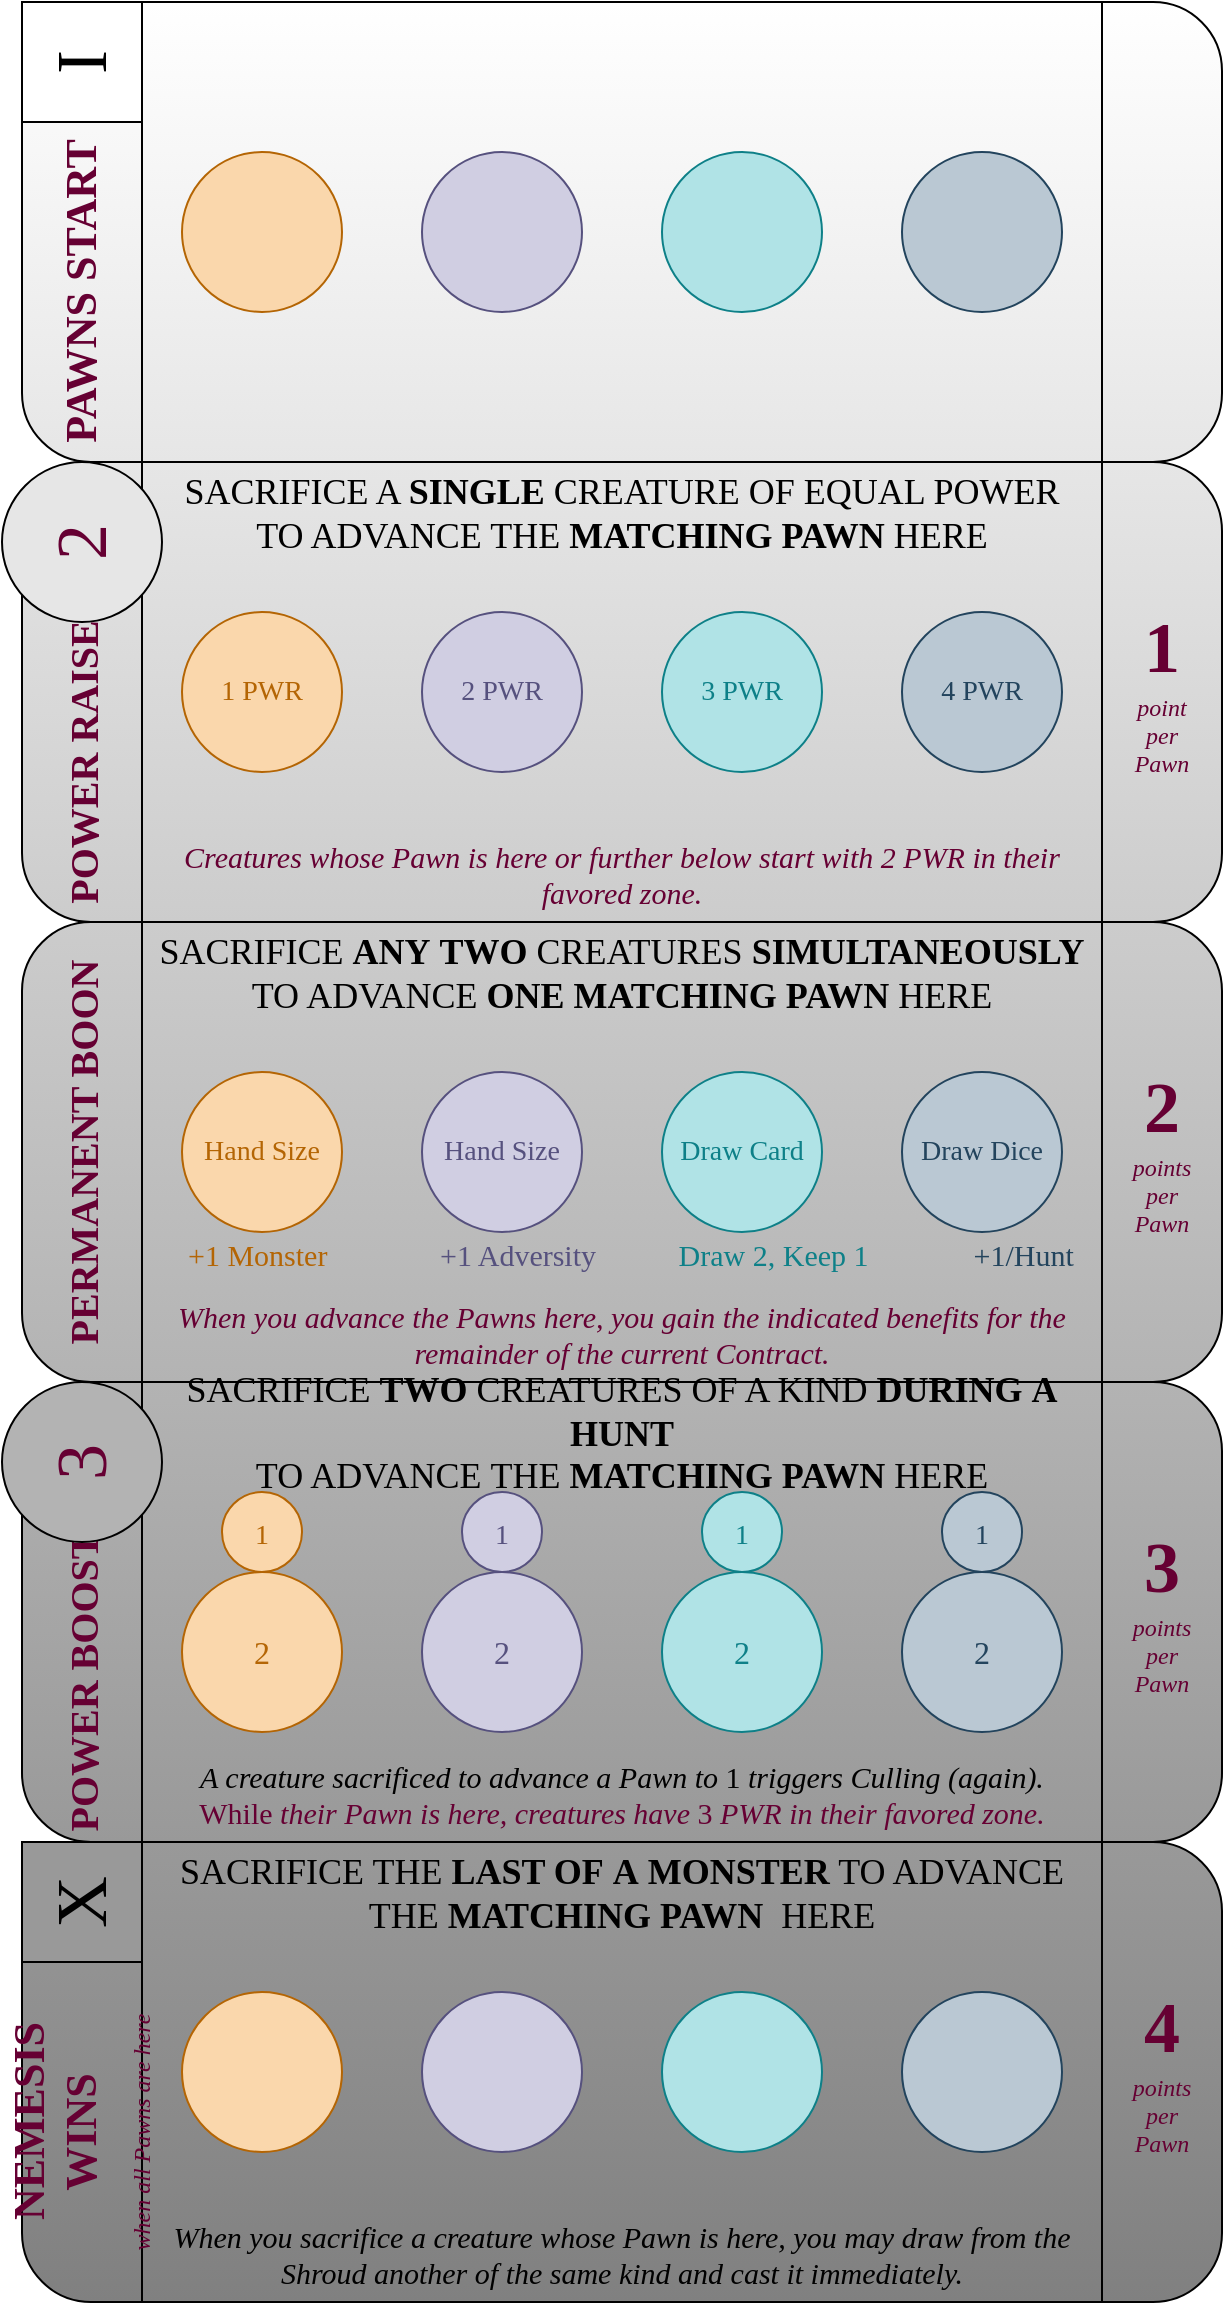 <mxfile version="16.5.2" type="github">
  <diagram id="prtHgNgQTEPvFCAcTncT" name="Page-1">
    <mxGraphModel dx="1248" dy="710" grid="1" gridSize="10" guides="1" tooltips="1" connect="1" arrows="1" fold="1" page="1" pageScale="1" pageWidth="827" pageHeight="1169" math="0" shadow="0">
      <root>
        <mxCell id="0" />
        <mxCell id="1" parent="0" />
        <mxCell id="g3FacJts447bwH2BUUsu-43" value="" style="shape=process;whiteSpace=wrap;html=1;backgroundOutline=1;rounded=1;gradientColor=#E6E6E6;fillColor=#FFFFFF;strokeColor=default;" parent="1" vertex="1">
          <mxGeometry x="80" y="9" width="600" height="230" as="geometry" />
        </mxCell>
        <mxCell id="g3FacJts447bwH2BUUsu-56" value="" style="shape=process;whiteSpace=wrap;html=1;backgroundOutline=1;rounded=1;gradientColor=#CCCCCC;fillColor=#E6E6E6;strokeColor=default;" parent="1" vertex="1">
          <mxGeometry x="80" y="239" width="600" height="230" as="geometry" />
        </mxCell>
        <mxCell id="g3FacJts447bwH2BUUsu-67" value="" style="shape=process;whiteSpace=wrap;html=1;backgroundOutline=1;rounded=1;fillColor=#CCCCCC;gradientColor=#B3B3B3;strokeColor=default;" parent="1" vertex="1">
          <mxGeometry x="80" y="469" width="600" height="230" as="geometry" />
        </mxCell>
        <mxCell id="g3FacJts447bwH2BUUsu-77" value="" style="shape=process;whiteSpace=wrap;html=1;backgroundOutline=1;fillColor=#B3B3B3;strokeColor=default;rounded=1;gradientColor=#999999;" parent="1" vertex="1">
          <mxGeometry x="80" y="699" width="600" height="230" as="geometry" />
        </mxCell>
        <mxCell id="g3FacJts447bwH2BUUsu-108" value="" style="shape=process;whiteSpace=wrap;html=1;backgroundOutline=1;rounded=1;fillColor=#999999;gradientColor=#808080;strokeColor=default;" parent="1" vertex="1">
          <mxGeometry x="80" y="929" width="600" height="230" as="geometry" />
        </mxCell>
        <mxCell id="g3FacJts447bwH2BUUsu-110" value="" style="ellipse;whiteSpace=wrap;html=1;aspect=fixed;fillColor=#d0cee2;strokeColor=#56517e;rounded=1;" parent="1" vertex="1">
          <mxGeometry x="280" y="1004" width="80" height="80" as="geometry" />
        </mxCell>
        <mxCell id="g3FacJts447bwH2BUUsu-99" value="&lt;font style=&quot;font-size: 16px&quot; color=&quot;#56517e&quot;&gt;2&lt;/font&gt;" style="ellipse;whiteSpace=wrap;html=1;aspect=fixed;fillColor=#d0cee2;strokeColor=#56517e;rounded=1;fontFamily=Luxurious Roman;fontSource=https%3A%2F%2Ffonts.googleapis.com%2Fcss%3Ffamily%3DLuxurious%2BRoman;" parent="1" vertex="1">
          <mxGeometry x="280" y="794" width="80" height="80" as="geometry" />
        </mxCell>
        <mxCell id="xXZptcnk_brkqJqVmBfV-11" value="&lt;font style=&quot;font-size: 14px&quot;&gt;1&lt;/font&gt;" style="ellipse;whiteSpace=wrap;html=1;aspect=fixed;fontSize=16;fillColor=#D0CEE2;strokeColor=#56517E;fontColor=#56517E;fontFamily=Luxurious Roman;fontSource=https%3A%2F%2Ffonts.googleapis.com%2Fcss%3Ffamily%3DLuxurious%2BRoman;fontStyle=0" parent="1" vertex="1">
          <mxGeometry x="300" y="754" width="40" height="40" as="geometry" />
        </mxCell>
        <mxCell id="g3FacJts447bwH2BUUsu-69" value="&lt;font style=&quot;font-size: 14px;&quot;&gt;&lt;font color=&quot;#56517e&quot; data-font-src=&quot;https://fonts.googleapis.com/css?family=Gentium+Book+Basic&quot; style=&quot;font-size: 14px;&quot;&gt;Hand Size&lt;br style=&quot;font-size: 14px;&quot;&gt;&lt;/font&gt;&lt;/font&gt;" style="ellipse;whiteSpace=wrap;html=1;aspect=fixed;fillColor=#d0cee2;strokeColor=#56517e;rounded=1;fontFamily=Gentium Book Basic;fontSource=https%3A%2F%2Ffonts.googleapis.com%2Fcss%3Ffamily%3DGentium%2BBook%2BBasic;fontSize=14;" parent="1" vertex="1">
          <mxGeometry x="280" y="544" width="80" height="80" as="geometry" />
        </mxCell>
        <mxCell id="g3FacJts447bwH2BUUsu-58" value="&lt;font face=&quot;Luxurious Roman&quot; data-font-src=&quot;https://fonts.googleapis.com/css?family=Luxurious+Roman&quot; style=&quot;font-size: 14px;&quot;&gt;2&lt;/font&gt; PWR" style="ellipse;whiteSpace=wrap;html=1;aspect=fixed;fillColor=#d0cee2;strokeColor=#56517e;rounded=1;fontColor=#56517E;fontFamily=Gentium Book Basic;fontSize=14;fontSource=https%3A%2F%2Ffonts.googleapis.com%2Fcss%3Ffamily%3DGentium%2BBook%2BBasic;fontStyle=0;verticalAlign=middle;" parent="1" vertex="1">
          <mxGeometry x="280" y="314" width="80" height="80" as="geometry" />
        </mxCell>
        <mxCell id="g3FacJts447bwH2BUUsu-45" value="" style="ellipse;whiteSpace=wrap;html=1;aspect=fixed;fillColor=#d0cee2;strokeColor=#56517e;rounded=1;" parent="1" vertex="1">
          <mxGeometry x="280" y="84" width="80" height="80" as="geometry" />
        </mxCell>
        <mxCell id="g3FacJts447bwH2BUUsu-44" value="" style="ellipse;whiteSpace=wrap;html=1;aspect=fixed;fillColor=#b0e3e6;strokeColor=#0e8088;rounded=1;" parent="1" vertex="1">
          <mxGeometry x="400" y="84" width="80" height="80" as="geometry" />
        </mxCell>
        <mxCell id="g3FacJts447bwH2BUUsu-46" value="" style="ellipse;whiteSpace=wrap;html=1;aspect=fixed;fillColor=#bac8d3;strokeColor=#23445d;rounded=1;" parent="1" vertex="1">
          <mxGeometry x="520" y="84" width="80" height="80" as="geometry" />
        </mxCell>
        <mxCell id="g3FacJts447bwH2BUUsu-47" value="" style="ellipse;whiteSpace=wrap;html=1;aspect=fixed;fillColor=#fad7ac;strokeColor=#b46504;rounded=1;" parent="1" vertex="1">
          <mxGeometry x="160" y="84" width="80" height="80" as="geometry" />
        </mxCell>
        <mxCell id="g3FacJts447bwH2BUUsu-57" value="&lt;font face=&quot;Luxurious Roman&quot; data-font-src=&quot;https://fonts.googleapis.com/css?family=Luxurious+Roman&quot; style=&quot;font-size: 14px;&quot;&gt;3&lt;/font&gt; PWR" style="ellipse;whiteSpace=wrap;html=1;aspect=fixed;fillColor=#b0e3e6;strokeColor=#0e8088;rounded=1;fontColor=#0E8088;fontFamily=Gentium Book Basic;fontSize=14;fontSource=https%3A%2F%2Ffonts.googleapis.com%2Fcss%3Ffamily%3DGentium%2BBook%2BBasic;fontStyle=0;verticalAlign=middle;" parent="1" vertex="1">
          <mxGeometry x="400" y="314" width="80" height="80" as="geometry" />
        </mxCell>
        <mxCell id="g3FacJts447bwH2BUUsu-59" value="&lt;font face=&quot;Luxurious Roman&quot; data-font-src=&quot;https://fonts.googleapis.com/css?family=Luxurious+Roman&quot; style=&quot;font-size: 14px;&quot;&gt;4&lt;/font&gt; PWR" style="ellipse;whiteSpace=wrap;html=1;aspect=fixed;fillColor=#bac8d3;strokeColor=#23445d;rounded=1;fontColor=#23445D;fontFamily=Gentium Book Basic;fontSize=14;fontSource=https%3A%2F%2Ffonts.googleapis.com%2Fcss%3Ffamily%3DGentium%2BBook%2BBasic;fontStyle=0;verticalAlign=middle;" parent="1" vertex="1">
          <mxGeometry x="520" y="314" width="80" height="80" as="geometry" />
        </mxCell>
        <mxCell id="g3FacJts447bwH2BUUsu-60" value="&lt;font face=&quot;Luxurious Roman&quot; data-font-src=&quot;https://fonts.googleapis.com/css?family=Luxurious+Roman&quot; style=&quot;font-size: 14px;&quot;&gt;1&lt;/font&gt; PWR" style="ellipse;whiteSpace=wrap;html=1;aspect=fixed;fillColor=#fad7ac;strokeColor=#b46504;rounded=1;fontColor=#B46504;fontFamily=Gentium Book Basic;fontSize=14;fontSource=https%3A%2F%2Ffonts.googleapis.com%2Fcss%3Ffamily%3DGentium%2BBook%2BBasic;fontStyle=0;verticalAlign=middle;" parent="1" vertex="1">
          <mxGeometry x="160" y="314" width="80" height="80" as="geometry" />
        </mxCell>
        <mxCell id="g3FacJts447bwH2BUUsu-68" value="&lt;font color=&quot;#0e8088&quot; style=&quot;font-size: 14px&quot;&gt;Draw Card&lt;/font&gt;" style="ellipse;whiteSpace=wrap;html=1;aspect=fixed;fillColor=#b0e3e6;strokeColor=#0e8088;rounded=1;fontSize=14;fontFamily=Gentium Book Basic;fontSource=https%3A%2F%2Ffonts.googleapis.com%2Fcss%3Ffamily%3DGentium%2BBook%2BBasic;" parent="1" vertex="1">
          <mxGeometry x="400" y="544" width="80" height="80" as="geometry" />
        </mxCell>
        <mxCell id="g3FacJts447bwH2BUUsu-70" value="&lt;font data-font-src=&quot;https://fonts.googleapis.com/css?family=Gentium+Book+Basic&quot; face=&quot;Gentium Book Basic&quot; style=&quot;font-size: 14px&quot; color=&quot;#23445d&quot;&gt;Draw Dice&lt;/font&gt;" style="ellipse;whiteSpace=wrap;html=1;aspect=fixed;fillColor=#bac8d3;strokeColor=#23445D;rounded=1;" parent="1" vertex="1">
          <mxGeometry x="520" y="544" width="80" height="80" as="geometry" />
        </mxCell>
        <mxCell id="g3FacJts447bwH2BUUsu-71" value="&lt;span style=&quot;font-size: 14px;&quot;&gt;&lt;font color=&quot;#b46504&quot; style=&quot;font-size: 14px;&quot;&gt;Hand Size&lt;/font&gt;&lt;br style=&quot;font-size: 14px;&quot;&gt;&lt;/span&gt;" style="ellipse;whiteSpace=wrap;html=1;aspect=fixed;fillColor=#fad7ac;strokeColor=#b46504;rounded=1;fontFamily=Gentium Book Basic;fontSource=https%3A%2F%2Ffonts.googleapis.com%2Fcss%3Ffamily%3DGentium%2BBook%2BBasic;fontSize=14;" parent="1" vertex="1">
          <mxGeometry x="160" y="544" width="80" height="80" as="geometry" />
        </mxCell>
        <mxCell id="g3FacJts447bwH2BUUsu-83" value="&lt;span style=&quot;font-size: 18px&quot;&gt;SACRIFICE&amp;nbsp;&lt;b style=&quot;font-size: 18px&quot;&gt;TWO &lt;/b&gt;CREATURES OF A KIND &lt;b&gt;DURING&amp;nbsp;&lt;/b&gt;&lt;b style=&quot;font-size: 18px&quot;&gt;A HUNT&lt;br style=&quot;font-size: 18px&quot;&gt;&lt;/b&gt;TO ADVANCE&amp;nbsp;THE &lt;b style=&quot;font-size: 18px&quot;&gt;MATCHING PAWN&amp;nbsp;&lt;/b&gt;HERE&lt;/span&gt;" style="text;html=1;strokeColor=none;fillColor=none;align=center;verticalAlign=middle;whiteSpace=wrap;rounded=1;fontFamily=Gentium Book Basic;fontSource=https%3A%2F%2Ffonts.googleapis.com%2Fcss%3Ffamily%3DGentium%2BBook%2BBasic;fontStyle=0;fontSize=18;" parent="1" vertex="1">
          <mxGeometry x="140" y="710" width="480" height="30" as="geometry" />
        </mxCell>
        <mxCell id="g3FacJts447bwH2BUUsu-98" value="&lt;font style=&quot;font-size: 16px&quot;&gt;2&lt;/font&gt;" style="ellipse;whiteSpace=wrap;html=1;aspect=fixed;fillColor=#b0e3e6;strokeColor=#0E8088;rounded=1;fontColor=#0E8088;fontFamily=Luxurious Roman;fontSource=https%3A%2F%2Ffonts.googleapis.com%2Fcss%3Ffamily%3DLuxurious%2BRoman;" parent="1" vertex="1">
          <mxGeometry x="400" y="794" width="80" height="80" as="geometry" />
        </mxCell>
        <mxCell id="g3FacJts447bwH2BUUsu-100" value="&lt;font style=&quot;font-size: 16px&quot;&gt;2&lt;/font&gt;" style="ellipse;whiteSpace=wrap;html=1;aspect=fixed;fillColor=#bac8d3;strokeColor=#23445D;rounded=1;fontColor=#23445D;fontFamily=Luxurious Roman;fontSource=https%3A%2F%2Ffonts.googleapis.com%2Fcss%3Ffamily%3DLuxurious%2BRoman;" parent="1" vertex="1">
          <mxGeometry x="520" y="794" width="80" height="80" as="geometry" />
        </mxCell>
        <mxCell id="g3FacJts447bwH2BUUsu-101" value="&lt;font style=&quot;font-size: 16px&quot;&gt;2&lt;/font&gt;" style="ellipse;whiteSpace=wrap;html=1;aspect=fixed;fillColor=#fad7ac;strokeColor=#b46504;rounded=1;fontColor=#B46504;fontFamily=Luxurious Roman;fontSource=https%3A%2F%2Ffonts.googleapis.com%2Fcss%3Ffamily%3DLuxurious%2BRoman;" parent="1" vertex="1">
          <mxGeometry x="160" y="794" width="80" height="80" as="geometry" />
        </mxCell>
        <mxCell id="g3FacJts447bwH2BUUsu-109" value="" style="ellipse;whiteSpace=wrap;html=1;aspect=fixed;fillColor=#b0e3e6;strokeColor=#0e8088;rounded=1;" parent="1" vertex="1">
          <mxGeometry x="400" y="1004" width="80" height="80" as="geometry" />
        </mxCell>
        <mxCell id="g3FacJts447bwH2BUUsu-111" value="" style="ellipse;whiteSpace=wrap;html=1;aspect=fixed;fillColor=#bac8d3;strokeColor=#23445d;rounded=1;" parent="1" vertex="1">
          <mxGeometry x="520" y="1004" width="80" height="80" as="geometry" />
        </mxCell>
        <mxCell id="g3FacJts447bwH2BUUsu-112" value="" style="ellipse;whiteSpace=wrap;html=1;aspect=fixed;fillColor=#fad7ac;strokeColor=#b46504;rounded=1;" parent="1" vertex="1">
          <mxGeometry x="160" y="1004" width="80" height="80" as="geometry" />
        </mxCell>
        <mxCell id="xXZptcnk_brkqJqVmBfV-1" value="&lt;font style=&quot;font-size: 14px&quot;&gt;1&lt;/font&gt;" style="ellipse;whiteSpace=wrap;html=1;aspect=fixed;fontSize=16;fillColor=#B0E3E6;strokeColor=#0E8088;fontColor=#0E8088;fontFamily=Luxurious Roman;fontSource=https%3A%2F%2Ffonts.googleapis.com%2Fcss%3Ffamily%3DLuxurious%2BRoman;" parent="1" vertex="1">
          <mxGeometry x="420" y="754" width="40" height="40" as="geometry" />
        </mxCell>
        <mxCell id="xXZptcnk_brkqJqVmBfV-13" value="&lt;font style=&quot;font-size: 14px&quot; color=&quot;#b46504&quot;&gt;1&lt;/font&gt;" style="ellipse;whiteSpace=wrap;html=1;aspect=fixed;fontSize=16;fillColor=#FAD7AC;strokeColor=#B46504;fontFamily=Luxurious Roman;fontSource=https%3A%2F%2Ffonts.googleapis.com%2Fcss%3Ffamily%3DLuxurious%2BRoman;" parent="1" vertex="1">
          <mxGeometry x="180" y="754" width="40" height="40" as="geometry" />
        </mxCell>
        <mxCell id="xXZptcnk_brkqJqVmBfV-15" value="&lt;font style=&quot;font-size: 14px&quot;&gt;1&lt;/font&gt;" style="ellipse;whiteSpace=wrap;html=1;aspect=fixed;fontSize=16;fillColor=#BAC8D3;strokeColor=#23445D;fontColor=#23445D;fontFamily=Luxurious Roman;fontSource=https%3A%2F%2Ffonts.googleapis.com%2Fcss%3Ffamily%3DLuxurious%2BRoman;" parent="1" vertex="1">
          <mxGeometry x="540" y="754" width="40" height="40" as="geometry" />
        </mxCell>
        <mxCell id="xXZptcnk_brkqJqVmBfV-32" value="When you sacrifice a creature whose Pawn is here, you may draw from the Shroud another of the same kind and cast it immediately." style="text;strokeColor=none;fillColor=none;align=center;verticalAlign=middle;rounded=0;fontSize=15;whiteSpace=wrap;html=1;spacingTop=0;spacingLeft=3;spacingRight=3;fontFamily=Georgia;fontStyle=2" parent="1" vertex="1">
          <mxGeometry x="140" y="1120" width="480" height="30" as="geometry" />
        </mxCell>
        <mxCell id="xXZptcnk_brkqJqVmBfV-35" value="&lt;span style=&quot;font-size: 18px;&quot;&gt;SACRIFICE THE &lt;b style=&quot;font-size: 18px;&quot;&gt;LAST OF&amp;nbsp;A&amp;nbsp;MONSTER&lt;/b&gt; TO ADVANCE&lt;br style=&quot;font-size: 18px;&quot;&gt;THE &lt;b style=&quot;font-size: 18px;&quot;&gt;MATCHING PAWN&lt;/b&gt;&amp;nbsp; HERE&lt;/span&gt;" style="text;html=1;strokeColor=none;fillColor=none;align=center;verticalAlign=middle;whiteSpace=wrap;rounded=1;fontFamily=Gentium Book Basic;fontSource=https%3A%2F%2Ffonts.googleapis.com%2Fcss%3Ffamily%3DGentium%2BBook%2BBasic;fontStyle=0;fontSize=18;" parent="1" vertex="1">
          <mxGeometry x="140" y="940" width="480" height="30" as="geometry" />
        </mxCell>
        <mxCell id="xXZptcnk_brkqJqVmBfV-121" value="&lt;font style=&quot;font-size: 20px;&quot;&gt;POWER BOOST&lt;br style=&quot;font-size: 20px;&quot;&gt;&lt;/font&gt;" style="text;html=1;strokeColor=none;fillColor=none;align=center;verticalAlign=middle;whiteSpace=wrap;horizontal=0;fontStyle=1;rounded=0;fontColor=#660033;fontFamily=Gentium Book Basic;fontSource=https%3A%2F%2Ffonts.googleapis.com%2Fcss%3Ffamily%3DGentium%2BBook%2BBasic;fontSize=20;" parent="1" vertex="1">
          <mxGeometry x="80" y="769" width="60" height="160" as="geometry" />
        </mxCell>
        <mxCell id="xXZptcnk_brkqJqVmBfV-122" value="&lt;font&gt;3&lt;/font&gt;" style="ellipse;whiteSpace=wrap;html=1;aspect=fixed;labelBackgroundColor=none;labelBorderColor=none;fontSize=36;fontColor=#660033;fillColor=#B3B3B3;gradientColor=none;verticalAlign=middle;horizontal=0;fontFamily=Luxurious Roman;fontSource=https%3A%2F%2Ffonts.googleapis.com%2Fcss%3Ffamily%3DLuxurious%2BRoman;" parent="1" vertex="1">
          <mxGeometry x="70" y="699" width="80" height="80" as="geometry" />
        </mxCell>
        <mxCell id="xXZptcnk_brkqJqVmBfV-130" value="X" style="whiteSpace=wrap;html=1;aspect=fixed;labelBackgroundColor=none;labelBorderColor=none;fontSize=36;fontColor=#000000;fillColor=#999999;gradientColor=none;verticalAlign=middle;horizontal=0;fontFamily=Luxurious Roman;fontSource=https%3A%2F%2Ffonts.googleapis.com%2Fcss%3Ffamily%3DLuxurious%2BRoman;fontStyle=0" parent="1" vertex="1">
          <mxGeometry x="80" y="929" width="60" height="60" as="geometry" />
        </mxCell>
        <mxCell id="xXZptcnk_brkqJqVmBfV-131" value="PAWNS START" style="text;html=1;strokeColor=none;fillColor=none;align=center;verticalAlign=middle;horizontal=0;fontStyle=1;rounded=0;fontColor=#660033;labelBackgroundColor=none;labelBorderColor=none;fontSize=22;fontFamily=Gentium Book Basic;fontSource=https%3A%2F%2Ffonts.googleapis.com%2Fcss%3Ffamily%3DGentium%2BBook%2BBasic;" parent="1" vertex="1">
          <mxGeometry x="80" y="69" width="60" height="170" as="geometry" />
        </mxCell>
        <mxCell id="xXZptcnk_brkqJqVmBfV-132" value="&lt;font&gt;I&lt;/font&gt;" style="whiteSpace=wrap;html=1;aspect=fixed;labelBackgroundColor=none;labelBorderColor=none;fontSize=36;fontColor=#000000;fillColor=#FFFFFF;gradientColor=none;verticalAlign=middle;horizontal=0;fontFamily=Luxurious Roman;fontSource=https%3A%2F%2Ffonts.googleapis.com%2Fcss%3Ffamily%3DLuxurious%2BRoman;fontStyle=0" parent="1" vertex="1">
          <mxGeometry x="80" y="9" width="60" height="60" as="geometry" />
        </mxCell>
        <mxCell id="xXZptcnk_brkqJqVmBfV-174" value="&lt;span style=&quot;font-size: 18px;&quot;&gt;SACRIFICE &lt;b style=&quot;font-size: 18px;&quot;&gt;ANY&amp;nbsp;TWO&amp;nbsp;&lt;/b&gt;CREATURES &lt;b style=&quot;font-size: 18px;&quot;&gt;SIMULTANEOUSLY&lt;/b&gt;&lt;br style=&quot;font-size: 18px;&quot;&gt;TO ADVANCE &lt;b style=&quot;font-size: 18px;&quot;&gt;ONE MATCHING PAWN&lt;/b&gt; HERE&lt;/span&gt;" style="text;html=1;strokeColor=none;fillColor=none;align=center;verticalAlign=middle;whiteSpace=wrap;rounded=1;fontFamily=Gentium Book Basic;fontSource=https%3A%2F%2Ffonts.googleapis.com%2Fcss%3Ffamily%3DGentium%2BBook%2BBasic;fontStyle=0;fontSize=18;" parent="1" vertex="1">
          <mxGeometry x="140" y="480" width="480" height="30" as="geometry" />
        </mxCell>
        <mxCell id="R0jju0OTF_589DZmGp97-9" value="&lt;font style=&quot;font-size: 20px&quot;&gt;POWER RAISE&lt;br style=&quot;font-size: 20px&quot;&gt;&lt;/font&gt;" style="text;html=1;strokeColor=none;fillColor=none;align=center;verticalAlign=middle;whiteSpace=wrap;horizontal=0;fontStyle=1;rounded=0;fontColor=#660033;fontFamily=Gentium Book Basic;fontSource=https%3A%2F%2Ffonts.googleapis.com%2Fcss%3Ffamily%3DGentium%2BBook%2BBasic;fontSize=20;" parent="1" vertex="1">
          <mxGeometry x="80" y="309" width="60" height="160" as="geometry" />
        </mxCell>
        <mxCell id="R0jju0OTF_589DZmGp97-10" value="&lt;font&gt;2&lt;/font&gt;" style="ellipse;whiteSpace=wrap;html=1;aspect=fixed;labelBackgroundColor=none;labelBorderColor=none;fontSize=36;fontColor=#660033;fillColor=#E6E6E6;gradientColor=none;verticalAlign=middle;horizontal=0;fontFamily=Luxurious Roman;fontSource=https%3A%2F%2Ffonts.googleapis.com%2Fcss%3Ffamily%3DLuxurious%2BRoman;" parent="1" vertex="1">
          <mxGeometry x="70" y="239" width="80" height="80" as="geometry" />
        </mxCell>
        <mxCell id="ZHAniX2luiYQjnmn3kyG-10" value="&lt;font color=&quot;#b46504&quot; style=&quot;font-size: 15px&quot;&gt;&amp;nbsp; &amp;nbsp; +&lt;font face=&quot;Luxurious Roman&quot; data-font-src=&quot;https://fonts.googleapis.com/css?family=Luxurious+Roman&quot;&gt;1&lt;/font&gt; Monster&lt;/font&gt;&amp;nbsp; &amp;nbsp; &amp;nbsp; &amp;nbsp; &amp;nbsp; &amp;nbsp; &amp;nbsp; &amp;nbsp;&lt;font color=&quot;#56517e&quot; style=&quot;font-size: 15px&quot;&gt;+&lt;font face=&quot;Luxurious Roman&quot; data-font-src=&quot;https://fonts.googleapis.com/css?family=Luxurious+Roman&quot;&gt;1&lt;/font&gt; Adversity&lt;/font&gt;&amp;nbsp; &amp;nbsp; &amp;nbsp; &amp;nbsp; &amp;nbsp; &amp;nbsp;&lt;font color=&quot;#0e8088&quot;&gt;Draw &lt;font face=&quot;Luxurious Roman&quot; data-font-src=&quot;https://fonts.googleapis.com/css?family=Luxurious+Roman&quot;&gt;2&lt;/font&gt;, Keep &lt;font face=&quot;Luxurious Roman&quot; data-font-src=&quot;https://fonts.googleapis.com/css?family=Luxurious+Roman&quot;&gt;1&lt;/font&gt;&lt;/font&gt;&amp;nbsp; &amp;nbsp; &amp;nbsp; &amp;nbsp; &amp;nbsp; &amp;nbsp; &amp;nbsp;&amp;nbsp;&lt;font color=&quot;#23445d&quot;&gt;+&lt;font data-font-src=&quot;https://fonts.googleapis.com/css?family=Luxurious+Roman&quot; face=&quot;Luxurious Roman&quot;&gt;1&lt;/font&gt;/Hunt&lt;/font&gt;" style="text;html=1;strokeColor=none;fillColor=none;align=left;verticalAlign=middle;whiteSpace=wrap;rounded=0;fontSize=15;spacingLeft=6;spacingRight=6;fontFamily=Gentium Book Basic;fontSource=https%3A%2F%2Ffonts.googleapis.com%2Fcss%3Ffamily%3DGentium%2BBook%2BBasic;" parent="1" vertex="1">
          <mxGeometry x="140" y="620" width="480" height="30" as="geometry" />
        </mxCell>
        <mxCell id="ZHAniX2luiYQjnmn3kyG-12" value="A creature sacrificed to advance a Pawn to &lt;font face=&quot;Luxurious Roman&quot; data-font-src=&quot;https://fonts.googleapis.com/css?family=Luxurious+Roman&quot; style=&quot;font-style: normal&quot;&gt;1&lt;/font&gt;&amp;nbsp;triggers Culling (again).&lt;br style=&quot;font-size: 15px&quot;&gt;&lt;font color=&quot;#660033&quot; style=&quot;font-size: 15px&quot;&gt;&lt;span style=&quot;font-style: normal&quot;&gt;While&lt;/span&gt; their Pawn is here, creatures have &lt;font face=&quot;Luxurious Roman&quot; data-font-src=&quot;https://fonts.googleapis.com/css?family=Luxurious+Roman&quot; style=&quot;font-style: normal&quot;&gt;3&lt;/font&gt; PWR in their favored zone.&lt;/font&gt;" style="text;html=1;strokeColor=none;fillColor=none;align=center;verticalAlign=middle;whiteSpace=wrap;rounded=0;fontSize=15;spacingLeft=3;spacingRight=3;fontFamily=Georgia;fontStyle=2" parent="1" vertex="1">
          <mxGeometry x="140" y="890" width="480" height="30" as="geometry" />
        </mxCell>
        <mxCell id="ZHAniX2luiYQjnmn3kyG-14" value="&lt;font color=&quot;#660033&quot; style=&quot;font-size: 15px;&quot;&gt;Creatures whose Pawn is here or further below start with 2 PWR in their favored zone.&lt;/font&gt;" style="text;html=1;strokeColor=none;fillColor=none;align=center;verticalAlign=middle;whiteSpace=wrap;rounded=0;fontSize=15;spacingLeft=3;spacingRight=3;fontFamily=Georgia;fontStyle=2;" parent="1" vertex="1">
          <mxGeometry x="140" y="430" width="480" height="30" as="geometry" />
        </mxCell>
        <mxCell id="ZHAniX2luiYQjnmn3kyG-28" value="&lt;span style=&quot;font-size: 18px&quot;&gt;SACRIFICE A &lt;b style=&quot;font-size: 18px&quot;&gt;SINGLE&lt;/b&gt; CREATURE OF EQUAL POWER&lt;br style=&quot;font-size: 18px&quot;&gt;TO ADVANCE THE &lt;b style=&quot;font-size: 18px&quot;&gt;MATCHING PAWN&lt;/b&gt; HERE&lt;br style=&quot;font-size: 18px&quot;&gt;&lt;/span&gt;" style="text;html=1;strokeColor=none;fillColor=none;align=center;verticalAlign=middle;whiteSpace=wrap;rounded=1;fontFamily=Gentium Book Basic;fontStyle=0;fontSize=18;fontSource=https%3A%2F%2Ffonts.googleapis.com%2Fcss%3Ffamily%3DGentium%2BBook%2BBasic;" parent="1" vertex="1">
          <mxGeometry x="140" y="250" width="480" height="30" as="geometry" />
        </mxCell>
        <mxCell id="ZHAniX2luiYQjnmn3kyG-29" value="&lt;font color=&quot;#660033&quot;&gt;When you advance the Pawns here, you gain the indicated benefits for the remainder of the current Contract.&lt;/font&gt;" style="text;html=1;strokeColor=none;fillColor=none;align=center;verticalAlign=middle;whiteSpace=wrap;rounded=0;fontSize=15;spacingLeft=3;spacingRight=3;fontFamily=Georgia;fontStyle=2" parent="1" vertex="1">
          <mxGeometry x="140" y="660" width="480" height="30" as="geometry" />
        </mxCell>
        <mxCell id="oXEXAH-3kzme5YINiiaa-7" value="&lt;font style=&quot;font-size: 20px;&quot;&gt;PERMANENT BOON&lt;br style=&quot;font-size: 20px;&quot;&gt;&lt;/font&gt;" style="text;html=1;strokeColor=none;fillColor=none;align=center;verticalAlign=middle;whiteSpace=wrap;horizontal=0;fontStyle=1;rounded=0;fontColor=#660033;fontFamily=Gentium Book Basic;fontSource=https%3A%2F%2Ffonts.googleapis.com%2Fcss%3Ffamily%3DGentium%2BBook%2BBasic;fontSize=20;" parent="1" vertex="1">
          <mxGeometry x="80" y="469" width="60" height="230" as="geometry" />
        </mxCell>
        <mxCell id="oXEXAH-3kzme5YINiiaa-9" value="&lt;span&gt;&lt;font style=&quot;font-size: 36px&quot; face=&quot;Luxurious Roman&quot; data-font-src=&quot;https://fonts.googleapis.com/css?family=Luxurious+Roman&quot;&gt;&lt;b&gt;3&lt;/b&gt;&lt;/font&gt;&lt;br&gt;&lt;i&gt;points&lt;br&gt;per&lt;br&gt;Pawn&lt;/i&gt;&lt;br&gt;&lt;/span&gt;" style="text;html=1;strokeColor=none;fillColor=none;align=center;verticalAlign=middle;whiteSpace=wrap;rounded=0;fontSize=12;fontColor=#660033;labelBackgroundColor=none;fontFamily=Georgia;" parent="1" vertex="1">
          <mxGeometry x="620" y="699" width="60" height="230" as="geometry" />
        </mxCell>
        <mxCell id="oXEXAH-3kzme5YINiiaa-10" value="&lt;span&gt;&lt;font style=&quot;font-size: 36px&quot; face=&quot;Luxurious Roman&quot; data-font-src=&quot;https://fonts.googleapis.com/css?family=Luxurious+Roman&quot;&gt;&lt;b&gt;2&lt;/b&gt;&lt;/font&gt;&lt;br&gt;&lt;i&gt;points&lt;br&gt;per&lt;br&gt;Pawn&lt;/i&gt;&lt;br&gt;&lt;/span&gt;" style="text;html=1;strokeColor=none;fillColor=none;align=center;verticalAlign=middle;whiteSpace=wrap;rounded=0;fontSize=12;fontColor=#660033;labelBackgroundColor=none;fontFamily=Georgia;" parent="1" vertex="1">
          <mxGeometry x="620" y="469" width="60" height="230" as="geometry" />
        </mxCell>
        <mxCell id="oXEXAH-3kzme5YINiiaa-11" value="&lt;span&gt;&lt;span style=&quot;font-size: 36px&quot;&gt;&lt;b&gt;&lt;font face=&quot;Luxurious Roman&quot; data-font-src=&quot;https://fonts.googleapis.com/css?family=Luxurious+Roman&quot;&gt;4&lt;/font&gt;&lt;/b&gt;&lt;/span&gt;&lt;br&gt;&lt;i&gt;points&lt;br&gt;per&lt;br&gt;Pawn&lt;/i&gt;&lt;br&gt;&lt;/span&gt;" style="text;html=1;strokeColor=none;fillColor=none;align=center;verticalAlign=middle;whiteSpace=wrap;rounded=0;fontSize=12;fontColor=#660033;labelBackgroundColor=none;fontFamily=Georgia;" parent="1" vertex="1">
          <mxGeometry x="620" y="929" width="60" height="230" as="geometry" />
        </mxCell>
        <mxCell id="oXEXAH-3kzme5YINiiaa-12" value="&lt;span&gt;&lt;span style=&quot;font-size: 36px&quot;&gt;&lt;b&gt;&lt;font face=&quot;Luxurious Roman&quot; data-font-src=&quot;https://fonts.googleapis.com/css?family=Luxurious+Roman&quot;&gt;1&lt;/font&gt;&lt;/b&gt;&lt;/span&gt;&lt;br&gt;&lt;i&gt;point&lt;br&gt;per&lt;br&gt;Pawn&lt;/i&gt;&lt;br&gt;&lt;/span&gt;" style="text;html=1;strokeColor=none;fillColor=none;align=center;verticalAlign=middle;whiteSpace=wrap;rounded=0;fontSize=12;fontColor=#660033;labelBackgroundColor=none;fontFamily=Georgia;" parent="1" vertex="1">
          <mxGeometry x="620" y="239" width="60" height="230" as="geometry" />
        </mxCell>
        <mxCell id="xXZptcnk_brkqJqVmBfV-172" value="&amp;nbsp; NEMESIS WINS&lt;br&gt;&lt;font style=&quot;font-weight: normal&quot; face=&quot;Georgia&quot; size=&quot;1&quot;&gt;&lt;i style=&quot;font-size: 12px&quot;&gt;when all Pawns are here&lt;/i&gt;&lt;/font&gt;" style="text;html=1;strokeColor=none;fillColor=none;align=center;verticalAlign=middle;whiteSpace=wrap;horizontal=0;fontStyle=1;rounded=0;fontColor=#660033;labelBackgroundColor=none;labelBorderColor=none;fontSize=22;fontFamily=Gentium Book Basic;fontSource=https%3A%2F%2Ffonts.googleapis.com%2Fcss%3Ffamily%3DGentium%2BBook%2BBasic;spacing=0;" parent="1" vertex="1">
          <mxGeometry x="80" y="989" width="60" height="170" as="geometry" />
        </mxCell>
      </root>
    </mxGraphModel>
  </diagram>
</mxfile>
